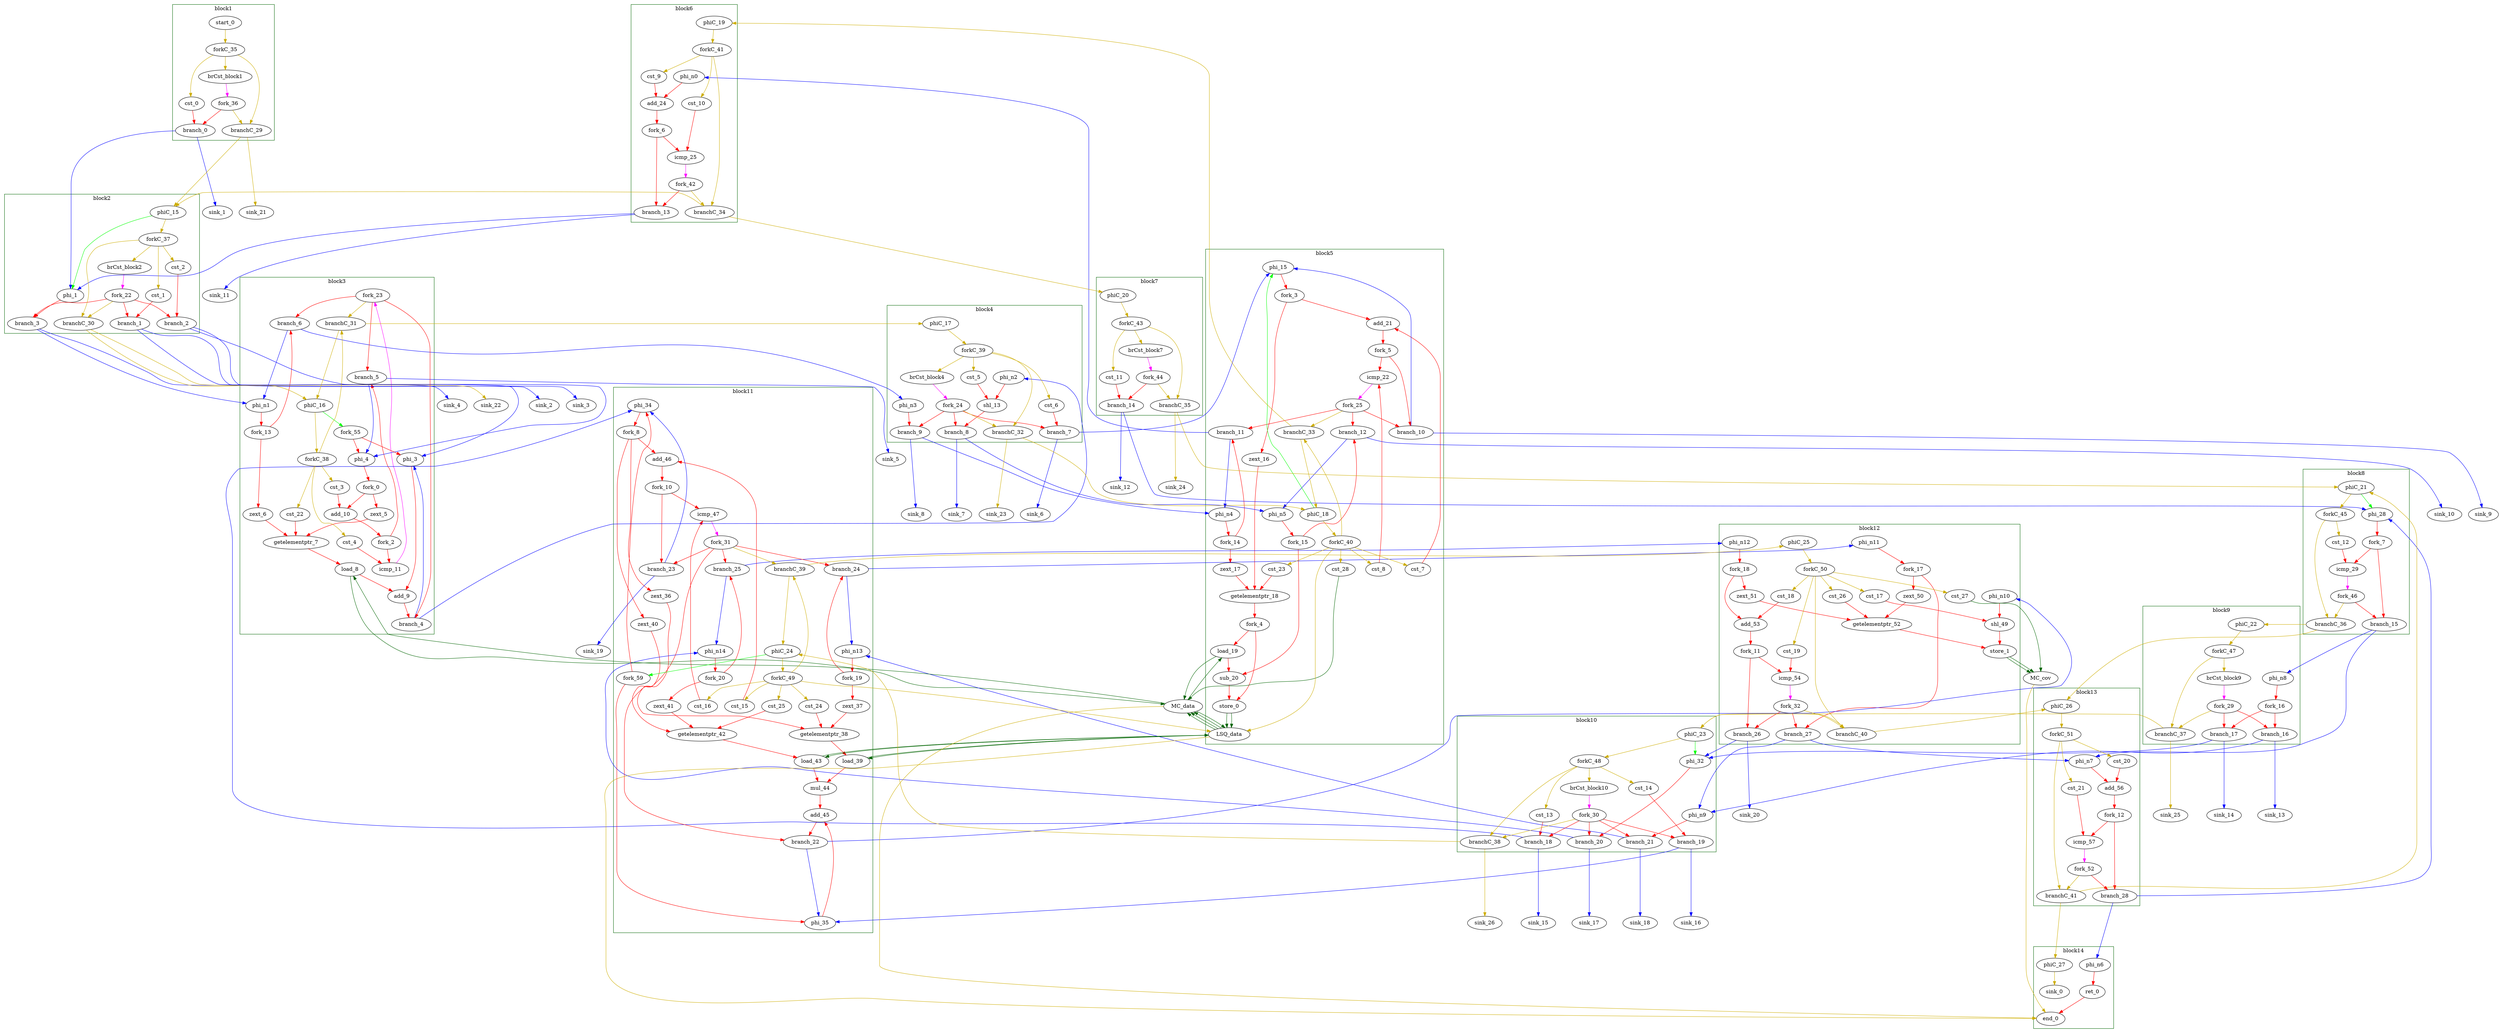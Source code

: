 Digraph G {
	splines=spline;
//DHLS version: 0.1.1" [shape = "none" pos = "20,20!"]
		"brCst_block1" [type = "Constant", bbID= 1, in = "in1:1", out = "out1:1", value = "0x1"];
		"cst_0" [type = "Constant", bbID= 1, in = "in1:32", out = "out1:32", value = "0x00000000"];
		"phi_1" [type = "Mux", bbID= 2, in = "in1?:1 in2:32 in3:32 ", out = "out1:32", delay=0.366];
		"brCst_block2" [type = "Constant", bbID= 2, in = "in1:1", out = "out1:1", value = "0x1"];
		"cst_1" [type = "Constant", bbID= 2, in = "in1:32", out = "out1:32", value = "0x00000000"];
		"phi_3" [type = "Mux", bbID= 3, in = "in1?:1 in2:32 in3:32 ", out = "out1:32", delay=0.366];
		"cst_2" [type = "Constant", bbID= 2, in = "in1:32", out = "out1:32", value = "0x00000000"];
		"phi_4" [type = "Mux", bbID= 3, in = "in1?:1 in2:32 in3:32 ", out = "out1:32", delay=0.366];
		"zext_5" [type = "Operator", bbID= 3, op = "zext_op", in = "in1:32 ", out = "out1:32 ", delay=0.000, latency=0, II=1];
		"zext_6" [type = "Operator", bbID= 3, op = "zext_op", in = "in1:32 ", out = "out1:32 ", delay=0.000, latency=0, II=1];
		"getelementptr_7" [type = "Operator", bbID= 3, op = "getelementptr_op", in = "in1:32 in2:32 in3:32 ", out = "out1:32 ", constants=1, delay=2.966, latency=0, II=1];
		"load_8" [type = "Operator", bbID= 3, op = "mc_load_op", bbID= 3, portId= 0, in = "in1:32 in2:32", out = "out1:32 out2:32 ", delay=0.000, latency=2, II=1];
		"add_9" [type = "Operator", bbID= 3, op = "add_op", in = "in1:32 in2:32 ", out = "out1:32 ", delay=1.693, latency=0, II=1];
		"cst_3" [type = "Constant", bbID= 3, in = "in1:32", out = "out1:32", value = "0x00000001"];
		"add_10" [type = "Operator", bbID= 3, op = "add_op", in = "in1:32 in2:32 ", out = "out1:32 ", delay=1.693, latency=0, II=1];
		"cst_4" [type = "Constant", bbID= 3, in = "in1:32", out = "out1:32", value = "0x00000020"];
		"icmp_11" [type = "Operator", bbID= 3, op = "icmp_ult_op", in = "in1:32 in2:32 ", out = "out1:1 ", delay=1.530, latency=0, II=1];
		"cst_5" [type = "Constant", bbID= 4, in = "in1:32", out = "out1:32", value = "0x00000001"];
		"shl_13" [type = "Operator", bbID= 4, op = "shl_op", in = "in1:32 in2:32 ", out = "out1:32 ", delay=0.000, latency=0, II=1];
		"brCst_block4" [type = "Constant", bbID= 4, in = "in1:1", out = "out1:1", value = "0x1"];
		"cst_6" [type = "Constant", bbID= 4, in = "in1:32", out = "out1:32", value = "0x00000000"];
		"phi_15" [type = "Mux", bbID= 5, in = "in1?:1 in2:32 in3:32 ", out = "out1:32", delay=0.366];
		"zext_16" [type = "Operator", bbID= 5, op = "zext_op", in = "in1:32 ", out = "out1:32 ", delay=0.000, latency=0, II=1];
		"zext_17" [type = "Operator", bbID= 5, op = "zext_op", in = "in1:32 ", out = "out1:32 ", delay=0.000, latency=0, II=1];
		"getelementptr_18" [type = "Operator", bbID= 5, op = "getelementptr_op", in = "in1:32 in2:32 in3:32 ", out = "out1:32 ", constants=1, delay=2.966, latency=0, II=1];
		"load_19" [type = "Operator", bbID= 5, op = "mc_load_op", bbID= 5, portId= 1, in = "in1:32 in2:32", out = "out1:32 out2:32 ", delay=0.000, latency=2, II=1];
		"sub_20" [type = "Operator", bbID= 5, op = "sub_op", in = "in1:32 in2:32 ", out = "out1:32 ", delay=1.693, latency=0, II=1];
		"store_0" [type = "Operator", bbID= 5, op = "lsq_store_op", bbID= 5, portId= 0, in = "in1:32 in2:32 ", out = "out1:32 out2:32", delay=0.000, latency=0, II=1];
		"cst_7" [type = "Constant", bbID= 5, in = "in1:32", out = "out1:32", value = "0x00000001"];
		"add_21" [type = "Operator", bbID= 5, op = "add_op", in = "in1:32 in2:32 ", out = "out1:32 ", delay=1.693, latency=0, II=1];
		"cst_8" [type = "Constant", bbID= 5, in = "in1:32", out = "out1:32", value = "0x00000020"];
		"icmp_22" [type = "Operator", bbID= 5, op = "icmp_ult_op", in = "in1:32 in2:32 ", out = "out1:1 ", delay=1.530, latency=0, II=1];
		"cst_9" [type = "Constant", bbID= 6, in = "in1:32", out = "out1:32", value = "0x00000001"];
		"add_24" [type = "Operator", bbID= 6, op = "add_op", in = "in1:32 in2:32 ", out = "out1:32 ", delay=1.693, latency=0, II=1];
		"cst_10" [type = "Constant", bbID= 6, in = "in1:32", out = "out1:32", value = "0x00000020"];
		"icmp_25" [type = "Operator", bbID= 6, op = "icmp_ult_op", in = "in1:32 in2:32 ", out = "out1:1 ", delay=1.530, latency=0, II=1];
		"brCst_block7" [type = "Constant", bbID= 7, in = "in1:1", out = "out1:1", value = "0x1"];
		"cst_11" [type = "Constant", bbID= 7, in = "in1:32", out = "out1:32", value = "0x00000000"];
		"phi_28" [type = "Mux", bbID= 8, in = "in1?:1 in2:32 in3:32 ", out = "out1:32", delay=0.366];
		"cst_12" [type = "Constant", bbID= 8, in = "in1:32", out = "out1:32", value = "0x00000020"];
		"icmp_29" [type = "Operator", bbID= 8, op = "icmp_ult_op", in = "in1:32 in2:32 ", out = "out1:1 ", delay=1.530, latency=0, II=1];
		"brCst_block9" [type = "Constant", bbID= 9, in = "in1:1", out = "out1:1", value = "0x1"];
		"phi_32" [type = "Mux", bbID= 10, in = "in1?:1 in2:32 in3:32 ", out = "out1:32", delay=0.366];
		"brCst_block10" [type = "Constant", bbID= 10, in = "in1:1", out = "out1:1", value = "0x1"];
		"cst_13" [type = "Constant", bbID= 10, in = "in1:32", out = "out1:32", value = "0x00000000"];
		"phi_34" [type = "Mux", bbID= 11, in = "in1?:1 in2:32 in3:32 ", out = "out1:32", delay=0.366];
		"cst_14" [type = "Constant", bbID= 10, in = "in1:32", out = "out1:32", value = "0x00000000"];
		"phi_35" [type = "Mux", bbID= 11, in = "in1?:1 in2:32 in3:32 ", out = "out1:32", delay=0.366];
		"zext_36" [type = "Operator", bbID= 11, op = "zext_op", in = "in1:32 ", out = "out1:32 ", delay=0.000, latency=0, II=1];
		"zext_37" [type = "Operator", bbID= 11, op = "zext_op", in = "in1:32 ", out = "out1:32 ", delay=0.000, latency=0, II=1];
		"getelementptr_38" [type = "Operator", bbID= 11, op = "getelementptr_op", in = "in1:32 in2:32 in3:32 ", out = "out1:32 ", constants=1, delay=2.966, latency=0, II=1];
		"load_39" [type = "Operator", bbID= 11, op = "lsq_load_op", bbID= 11, portId= 0, in = "in1:32 in2:32", out = "out1:32 out2:32 ", delay=0.000, latency=5, II=1];
		"zext_40" [type = "Operator", bbID= 11, op = "zext_op", in = "in1:32 ", out = "out1:32 ", delay=0.000, latency=0, II=1];
		"zext_41" [type = "Operator", bbID= 11, op = "zext_op", in = "in1:32 ", out = "out1:32 ", delay=0.000, latency=0, II=1];
		"getelementptr_42" [type = "Operator", bbID= 11, op = "getelementptr_op", in = "in1:32 in2:32 in3:32 ", out = "out1:32 ", constants=1, delay=2.966, latency=0, II=1];
		"load_43" [type = "Operator", bbID= 11, op = "lsq_load_op", bbID= 11, portId= 1, in = "in1:32 in2:32", out = "out1:32 out2:32 ", delay=0.000, latency=5, II=1];
		"mul_44" [type = "Operator", bbID= 11, op = "mul_op", in = "in1:32 in2:32 ", out = "out1:32 ", delay=0.000, latency=4, II=1];
		"add_45" [type = "Operator", bbID= 11, op = "add_op", in = "in1:32 in2:32 ", out = "out1:32 ", delay=1.693, latency=0, II=1];
		"cst_15" [type = "Constant", bbID= 11, in = "in1:32", out = "out1:32", value = "0x00000001"];
		"add_46" [type = "Operator", bbID= 11, op = "add_op", in = "in1:32 in2:32 ", out = "out1:32 ", delay=1.693, latency=0, II=1];
		"cst_16" [type = "Constant", bbID= 11, in = "in1:32", out = "out1:32", value = "0x00000020"];
		"icmp_47" [type = "Operator", bbID= 11, op = "icmp_ult_op", in = "in1:32 in2:32 ", out = "out1:1 ", delay=1.530, latency=0, II=1];
		"cst_17" [type = "Constant", bbID= 12, in = "in1:32", out = "out1:32", value = "0x00000001"];
		"shl_49" [type = "Operator", bbID= 12, op = "shl_op", in = "in1:32 in2:32 ", out = "out1:32 ", delay=0.000, latency=0, II=1];
		"zext_50" [type = "Operator", bbID= 12, op = "zext_op", in = "in1:32 ", out = "out1:32 ", delay=0.000, latency=0, II=1];
		"zext_51" [type = "Operator", bbID= 12, op = "zext_op", in = "in1:32 ", out = "out1:32 ", delay=0.000, latency=0, II=1];
		"getelementptr_52" [type = "Operator", bbID= 12, op = "getelementptr_op", in = "in1:32 in2:32 in3:32 ", out = "out1:32 ", constants=1, delay=2.966, latency=0, II=1];
		"store_1" [type = "Operator", bbID= 12, op = "mc_store_op", bbID= 12, portId= 0, in = "in1:32 in2:32 ", out = "out1:32 out2:32", delay=0.000, latency=0, II=1];
		"cst_18" [type = "Constant", bbID= 12, in = "in1:32", out = "out1:32", value = "0x00000001"];
		"add_53" [type = "Operator", bbID= 12, op = "add_op", in = "in1:32 in2:32 ", out = "out1:32 ", delay=1.693, latency=0, II=1];
		"cst_19" [type = "Constant", bbID= 12, in = "in1:32", out = "out1:32", value = "0x00000020"];
		"icmp_54" [type = "Operator", bbID= 12, op = "icmp_ult_op", in = "in1:32 in2:32 ", out = "out1:1 ", delay=1.530, latency=0, II=1];
		"cst_20" [type = "Constant", bbID= 13, in = "in1:32", out = "out1:32", value = "0x00000001"];
		"add_56" [type = "Operator", bbID= 13, op = "add_op", in = "in1:32 in2:32 ", out = "out1:32 ", delay=1.693, latency=0, II=1];
		"cst_21" [type = "Constant", bbID= 13, in = "in1:32", out = "out1:32", value = "0x00000020"];
		"icmp_57" [type = "Operator", bbID= 13, op = "icmp_ult_op", in = "in1:32 in2:32 ", out = "out1:1 ", delay=1.530, latency=0, II=1];
		"ret_0" [type = "Operator", bbID= 14, op = "ret_op", in = "in1:32 ", out = "out1:32 ", delay=0.000, latency=0, II=1];
		"cst_22" [type = "Constant", bbID= 3, in = "in1:32", out = "out1:32", value = "0x00000020"];
		"cst_23" [type = "Constant", bbID= 5, in = "in1:32", out = "out1:32", value = "0x00000020"];
		"cst_24" [type = "Constant", bbID= 11, in = "in1:32", out = "out1:32", value = "0x00000020"];
		"cst_25" [type = "Constant", bbID= 11, in = "in1:32", out = "out1:32", value = "0x00000020"];
		"cst_26" [type = "Constant", bbID= 12, in = "in1:32", out = "out1:32", value = "0x00000020"];
		"phi_n0" [type = "Merge", bbID= 6, in = "in1:32 ", out = "out1:32", delay=0.000];
		"phi_n1" [type = "Merge", bbID= 3, in = "in1:32 in2:32 ", out = "out1:32", delay=0.366];
		"phi_n2" [type = "Merge", bbID= 4, in = "in1:32 ", out = "out1:32", delay=0.000];
		"phi_n3" [type = "Merge", bbID= 4, in = "in1:32 ", out = "out1:32", delay=0.000];
		"phi_n4" [type = "Merge", bbID= 5, in = "in1:32 in2:32 ", out = "out1:32", delay=0.366];
		"phi_n5" [type = "Merge", bbID= 5, in = "in1:32 in2:32 ", out = "out1:32", delay=0.366];
		"phi_n6" [type = "Merge", bbID= 14, in = "in1:32 ", out = "out1:32", delay=0.000];
		"phi_n7" [type = "Merge", bbID= 13, in = "in1:32 in2:32 ", out = "out1:32", delay=0.366];
		"phi_n8" [type = "Merge", bbID= 9, in = "in1:32 ", out = "out1:32", delay=0.000];
		"phi_n9" [type = "Merge", bbID= 10, in = "in1:32 in2:32 ", out = "out1:32", delay=0.366];
		"phi_n10" [type = "Merge", bbID= 12, in = "in1:32 ", out = "out1:32", delay=0.000];
		"phi_n11" [type = "Merge", bbID= 12, in = "in1:32 ", out = "out1:32", delay=0.000];
		"phi_n12" [type = "Merge", bbID= 12, in = "in1:32 ", out = "out1:32", delay=0.000];
		"phi_n13" [type = "Merge", bbID= 11, in = "in1:32 in2:32 ", out = "out1:32", delay=0.366];
		"phi_n14" [type = "Merge", bbID= 11, in = "in1:32 in2:32 ", out = "out1:32", delay=0.366];
		"fork_0" [type = "Fork", bbID= 3, in = "in1:32", out = "out1:32 out2:32 "];
		"fork_2" [type = "Fork", bbID= 3, in = "in1:32", out = "out1:32 out2:32 "];
		"fork_3" [type = "Fork", bbID= 5, in = "in1:32", out = "out1:32 out2:32 "];
		"fork_4" [type = "Fork", bbID= 5, in = "in1:32", out = "out1:32 out2:32 "];
		"fork_5" [type = "Fork", bbID= 5, in = "in1:32", out = "out1:32 out2:32 "];
		"fork_6" [type = "Fork", bbID= 6, in = "in1:32", out = "out1:32 out2:32 "];
		"fork_7" [type = "Fork", bbID= 8, in = "in1:32", out = "out1:32 out2:32 "];
		"fork_8" [type = "Fork", bbID= 11, in = "in1:32", out = "out1:32 out2:32 out3:32 "];
		"fork_10" [type = "Fork", bbID= 11, in = "in1:32", out = "out1:32 out2:32 "];
		"fork_11" [type = "Fork", bbID= 12, in = "in1:32", out = "out1:32 out2:32 "];
		"fork_12" [type = "Fork", bbID= 13, in = "in1:32", out = "out1:32 out2:32 "];
		"fork_13" [type = "Fork", bbID= 3, in = "in1:32", out = "out1:32 out2:32 "];
		"fork_14" [type = "Fork", bbID= 5, in = "in1:32", out = "out1:32 out2:32 "];
		"fork_15" [type = "Fork", bbID= 5, in = "in1:32", out = "out1:32 out2:32 "];
		"fork_16" [type = "Fork", bbID= 9, in = "in1:32", out = "out1:32 out2:32 "];
		"fork_17" [type = "Fork", bbID= 12, in = "in1:32", out = "out1:32 out2:32 "];
		"fork_18" [type = "Fork", bbID= 12, in = "in1:32", out = "out1:32 out2:32 "];
		"fork_19" [type = "Fork", bbID= 11, in = "in1:32", out = "out1:32 out2:32 "];
		"fork_20" [type = "Fork", bbID= 11, in = "in1:32", out = "out1:32 out2:32 "];
		"branch_0" [type = "Branch", bbID= 1,  in = "in1:32 in2?:1", out = "out1+:32 out2-:32"];
		"branch_1" [type = "Branch", bbID= 2,  in = "in1:32 in2?:1", out = "out1+:32 out2-:32"];
		"branch_2" [type = "Branch", bbID= 2,  in = "in1:32 in2?:1", out = "out1+:32 out2-:32"];
		"branch_3" [type = "Branch", bbID= 2,  in = "in1:32 in2?:1", out = "out1+:32 out2-:32"];
		"fork_22" [type = "Fork", bbID= 2, in = "in1:1", out = "out1:1 out2:1 out3:1 out4:1 "];
		"branch_4" [type = "Branch", bbID= 3,  in = "in1:32 in2?:1", out = "out1+:32 out2-:32"];
		"branch_5" [type = "Branch", bbID= 3,  in = "in1:32 in2?:1", out = "out1+:32 out2-:32"];
		"branch_6" [type = "Branch", bbID= 3,  in = "in1:32 in2?:1", out = "out1+:32 out2-:32"];
		"fork_23" [type = "Fork", bbID= 3, in = "in1:1", out = "out1:1 out2:1 out3:1 out4:1 "];
		"branch_7" [type = "Branch", bbID= 4,  in = "in1:32 in2?:1", out = "out1+:32 out2-:32"];
		"branch_8" [type = "Branch", bbID= 4,  in = "in1:32 in2?:1", out = "out1+:32 out2-:32"];
		"branch_9" [type = "Branch", bbID= 4,  in = "in1:32 in2?:1", out = "out1+:32 out2-:32"];
		"fork_24" [type = "Fork", bbID= 4, in = "in1:1", out = "out1:1 out2:1 out3:1 out4:1 "];
		"branch_10" [type = "Branch", bbID= 5,  in = "in1:32 in2?:1", out = "out1+:32 out2-:32"];
		"branch_11" [type = "Branch", bbID= 5,  in = "in1:32 in2?:1", out = "out1+:32 out2-:32"];
		"branch_12" [type = "Branch", bbID= 5,  in = "in1:32 in2?:1", out = "out1+:32 out2-:32"];
		"fork_25" [type = "Fork", bbID= 5, in = "in1:1", out = "out1:1 out2:1 out3:1 out4:1 "];
		"branch_13" [type = "Branch", bbID= 6,  in = "in1:32 in2?:1", out = "out1+:32 out2-:32"];
		"branch_14" [type = "Branch", bbID= 7,  in = "in1:32 in2?:1", out = "out1+:32 out2-:32"];
		"branch_15" [type = "Branch", bbID= 8,  in = "in1:32 in2?:1", out = "out1+:32 out2-:32"];
		"branch_16" [type = "Branch", bbID= 9,  in = "in1:32 in2?:1", out = "out1+:32 out2-:32"];
		"branch_17" [type = "Branch", bbID= 9,  in = "in1:32 in2?:1", out = "out1+:32 out2-:32"];
		"fork_29" [type = "Fork", bbID= 9, in = "in1:1", out = "out1:1 out2:1 out3:1 "];
		"branch_18" [type = "Branch", bbID= 10,  in = "in1:32 in2?:1", out = "out1+:32 out2-:32"];
		"branch_19" [type = "Branch", bbID= 10,  in = "in1:32 in2?:1", out = "out1+:32 out2-:32"];
		"branch_20" [type = "Branch", bbID= 10,  in = "in1:32 in2?:1", out = "out1+:32 out2-:32"];
		"branch_21" [type = "Branch", bbID= 10,  in = "in1:32 in2?:1", out = "out1+:32 out2-:32"];
		"fork_30" [type = "Fork", bbID= 10, in = "in1:1", out = "out1:1 out2:1 out3:1 out4:1 out5:1 "];
		"branch_22" [type = "Branch", bbID= 11,  in = "in1:32 in2?:1", out = "out1+:32 out2-:32"];
		"branch_23" [type = "Branch", bbID= 11,  in = "in1:32 in2?:1", out = "out1+:32 out2-:32"];
		"branch_24" [type = "Branch", bbID= 11,  in = "in1:32 in2?:1", out = "out1+:32 out2-:32"];
		"branch_25" [type = "Branch", bbID= 11,  in = "in1:32 in2?:1", out = "out1+:32 out2-:32"];
		"fork_31" [type = "Fork", bbID= 11, in = "in1:1", out = "out1:1 out2:1 out3:1 out4:1 out5:1 "];
		"branch_26" [type = "Branch", bbID= 12,  in = "in1:32 in2?:1", out = "out1+:32 out2-:32"];
		"branch_27" [type = "Branch", bbID= 12,  in = "in1:32 in2?:1", out = "out1+:32 out2-:32"];
		"fork_32" [type = "Fork", bbID= 12, in = "in1:1", out = "out1:1 out2:1 out3:1 "];
		"branch_28" [type = "Branch", bbID= 13,  in = "in1:32 in2?:1", out = "out1+:32 out2-:32"];
		"LSQ_data" [type = "LSQ", bbID= 0, in = "in1:0*c0 in2:0*c1 in3:32*s0a in4:32*s0d in5:32*l0a in6:32*l1a in7:32*x0d ", out = "out1:32*l0d out2:32*l1d out3:0*e out4:32*x0a out5:32*y0a out6:32*y0d ", memory = "data", bbcount = 2, ldcount = 2, stcount = 1, fifoDepth = 16, numLoads = "{0; 2}", numStores = "{1; 0}", loadOffsets = "{{0;0;0;0;0;0;0;0;0;0;0;0;0;0;0;0};{0;0;0;0;0;0;0;0;0;0;0;0;0;0;0;0}}", storeOffsets = "{{0;0;0;0;0;0;0;0;0;0;0;0;0;0;0;0};{0;0;0;0;0;0;0;0;0;0;0;0;0;0;0;0}}", loadPorts = "{{0;0;0;0;0;0;0;0;0;0;0;0;0;0;0;0};{0;1;0;0;0;0;0;0;0;0;0;0;0;0;0;0}}", storePorts = "{{0;0;0;0;0;0;0;0;0;0;0;0;0;0;0;0};{0;0;0;0;0;0;0;0;0;0;0;0;0;0;0;0}}"];
		"MC_data" [type = "MC", bbID= 0, in = "in1:32*c0 in2:32*l0a in3:32*l1a in4:32*l2a in5:32*s0a in6:32*s0d ", out = "out1:32*l0d out2:32*l1d out3:32*l2d out4:0*e ", memory = "data", bbcount = 1, ldcount = 3, stcount = 1];
		"MC_cov" [type = "MC", bbID= 0, in = "in1:32*c0 in2:32*s0a in3:32*s0d ", out = "out1:0*e ", memory = "cov", bbcount = 1, ldcount = 0, stcount = 1];
		"cst_27" [type = "Constant", bbID= 12, in = "in1:32", out = "out1:32", value = "0x00000001"];
		"cst_28" [type = "Constant", bbID= 5, in = "in1:32", out = "out1:32", value = "0x00000001"];
		"end_0" [type = "Exit", bbID= 0, in = "in1:0*e in2:0*e in3:0*e in4:32 ", out = "out1:32"];
		"start_0" [type = "Entry", control= "true", bbID= 1, in = "in1:0", out = "out1:0"];
		"forkC_35" [type = "Fork", bbID= 1, in = "in1:0", out = "out1:0 out2:0 out3:0 "];
		"branchC_29" [type = "Branch", bbID= 1,  in = "in1:0 in2?:1", out = "out1+:0 out2-:0"];
		"fork_36" [type = "Fork", bbID= 1, in = "in1:1", out = "out1:1 out2:1 "];
		"phiC_15" [type = "CntrlMerge", bbID= 2, in = "in1:0 in2:0 ", out = "out1:0 out2?:1", delay=0.166];
		"forkC_37" [type = "Fork", bbID= 2, in = "in1:0", out = "out1:0 out2:0 out3:0 out4:0 "];
		"branchC_30" [type = "Branch", bbID= 2,  in = "in1:0 in2?:1", out = "out1+:0 out2-:0"];
		"phiC_16" [type = "CntrlMerge", bbID= 3, in = "in1:0 in2:0 ", out = "out1:0 out2?:1", delay=0.166];
		"forkC_38" [type = "Fork", bbID= 3, in = "in1:0", out = "out1:0 out2:0 out3:0 out4:0 "];
		"branchC_31" [type = "Branch", bbID= 3,  in = "in1:0 in2?:1", out = "out1+:0 out2-:0"];
		"phiC_17" [type = "Merge", bbID= 4, in = "in1:0 ", out = "out1:0", delay=0.166];
		"forkC_39" [type = "Fork", bbID= 4, in = "in1:0", out = "out1:0 out2:0 out3:0 out4:0 "];
		"branchC_32" [type = "Branch", bbID= 4,  in = "in1:0 in2?:1", out = "out1+:0 out2-:0"];
		"phiC_18" [type = "CntrlMerge", bbID= 5, in = "in1:0 in2:0 ", out = "out1:0 out2?:1", delay=0.166];
		"forkC_40" [type = "Fork", bbID= 5, in = "in1:0", out = "out1:0 out2:0 out3:0 out4:0 out5:0 out6:0 "];
		"branchC_33" [type = "Branch", bbID= 5,  in = "in1:0 in2?:1", out = "out1+:0 out2-:0"];
		"phiC_19" [type = "Merge", bbID= 6, in = "in1:0 ", out = "out1:0", delay=0.166];
		"forkC_41" [type = "Fork", bbID= 6, in = "in1:0", out = "out1:0 out2:0 out3:0 "];
		"branchC_34" [type = "Branch", bbID= 6,  in = "in1:0 in2?:1", out = "out1+:0 out2-:0"];
		"fork_42" [type = "Fork", bbID= 6, in = "in1:1", out = "out1:1 out2:1 "];
		"phiC_20" [type = "Merge", bbID= 7, in = "in1:0 ", out = "out1:0", delay=0.166];
		"forkC_43" [type = "Fork", bbID= 7, in = "in1:0", out = "out1:0 out2:0 out3:0 "];
		"branchC_35" [type = "Branch", bbID= 7,  in = "in1:0 in2?:1", out = "out1+:0 out2-:0"];
		"fork_44" [type = "Fork", bbID= 7, in = "in1:1", out = "out1:1 out2:1 "];
		"phiC_21" [type = "CntrlMerge", bbID= 8, in = "in1:0 in2:0 ", out = "out1:0 out2?:1", delay=0.166];
		"forkC_45" [type = "Fork", bbID= 8, in = "in1:0", out = "out1:0 out2:0 "];
		"branchC_36" [type = "Branch", bbID= 8,  in = "in1:0 in2?:1", out = "out1+:0 out2-:0"];
		"fork_46" [type = "Fork", bbID= 8, in = "in1:1", out = "out1:1 out2:1 "];
		"phiC_22" [type = "Merge", bbID= 9, in = "in1:0 ", out = "out1:0", delay=0.166];
		"forkC_47" [type = "Fork", bbID= 9, in = "in1:0", out = "out1:0 out2:0 "];
		"branchC_37" [type = "Branch", bbID= 9,  in = "in1:0 in2?:1", out = "out1+:0 out2-:0"];
		"phiC_23" [type = "CntrlMerge", bbID= 10, in = "in1:0 in2:0 ", out = "out1:0 out2?:1", delay=0.166];
		"forkC_48" [type = "Fork", bbID= 10, in = "in1:0", out = "out1:0 out2:0 out3:0 out4:0 "];
		"branchC_38" [type = "Branch", bbID= 10,  in = "in1:0 in2?:1", out = "out1+:0 out2-:0"];
		"phiC_24" [type = "CntrlMerge", bbID= 11, in = "in1:0 in2:0 ", out = "out1:0 out2?:1", delay=0.166];
		"forkC_49" [type = "Fork", bbID= 11, in = "in1:0", out = "out1:0 out2:0 out3:0 out4:0 out5:0 out6:0 "];
		"branchC_39" [type = "Branch", bbID= 11,  in = "in1:0 in2?:1", out = "out1+:0 out2-:0"];
		"phiC_25" [type = "Merge", bbID= 12, in = "in1:0 ", out = "out1:0", delay=0.166];
		"forkC_50" [type = "Fork", bbID= 12, in = "in1:0", out = "out1:0 out2:0 out3:0 out4:0 out5:0 out6:0 "];
		"branchC_40" [type = "Branch", bbID= 12,  in = "in1:0 in2?:1", out = "out1+:0 out2-:0"];
		"phiC_26" [type = "Merge", bbID= 13, in = "in1:0 in2:0 ", out = "out1:0", delay=0.166];
		"forkC_51" [type = "Fork", bbID= 13, in = "in1:0", out = "out1:0 out2:0 out3:0 "];
		"branchC_41" [type = "Branch", bbID= 13,  in = "in1:0 in2?:1", out = "out1+:0 out2-:0"];
		"fork_52" [type = "Fork", bbID= 13, in = "in1:1", out = "out1:1 out2:1 "];
		"phiC_27" [type = "Merge", bbID= 14, in = "in1:0 ", out = "out1:0", delay=0.166];
		"sink_0" [type = "Sink", bbID= 0, in = "in1:0"];
		"sink_1" [type = "Sink", bbID= 0, in = "in1:32"];
		"sink_2" [type = "Sink", bbID= 0, in = "in1:32"];
		"sink_3" [type = "Sink", bbID= 0, in = "in1:32"];
		"sink_4" [type = "Sink", bbID= 0, in = "in1:32"];
		"sink_5" [type = "Sink", bbID= 0, in = "in1:32"];
		"sink_6" [type = "Sink", bbID= 0, in = "in1:32"];
		"sink_7" [type = "Sink", bbID= 0, in = "in1:32"];
		"sink_8" [type = "Sink", bbID= 0, in = "in1:32"];
		"sink_9" [type = "Sink", bbID= 0, in = "in1:32"];
		"sink_10" [type = "Sink", bbID= 0, in = "in1:32"];
		"sink_11" [type = "Sink", bbID= 0, in = "in1:32"];
		"sink_12" [type = "Sink", bbID= 0, in = "in1:32"];
		"sink_13" [type = "Sink", bbID= 0, in = "in1:32"];
		"sink_14" [type = "Sink", bbID= 0, in = "in1:32"];
		"sink_15" [type = "Sink", bbID= 0, in = "in1:32"];
		"sink_16" [type = "Sink", bbID= 0, in = "in1:32"];
		"sink_17" [type = "Sink", bbID= 0, in = "in1:32"];
		"sink_18" [type = "Sink", bbID= 0, in = "in1:32"];
		"sink_19" [type = "Sink", bbID= 0, in = "in1:32"];
		"sink_20" [type = "Sink", bbID= 0, in = "in1:32"];
		"sink_21" [type = "Sink", bbID= 0, in = "in1:0"];
		"sink_22" [type = "Sink", bbID= 0, in = "in1:0"];
		"sink_23" [type = "Sink", bbID= 0, in = "in1:0"];
		"sink_24" [type = "Sink", bbID= 0, in = "in1:0"];
		"sink_25" [type = "Sink", bbID= 0, in = "in1:0"];
		"sink_26" [type = "Sink", bbID= 0, in = "in1:0"];
		"fork_55" [type = "Fork", bbID= 3, in = "in1:1", out = "out1:1 out2:1 "];
		"fork_59" [type = "Fork", bbID= 11, in = "in1:1", out = "out1:1 out2:1 "];
		"load_8" -> "MC_data" [color = "darkgreen", mem_address = "true", from = "out2", to = "in2"];
		"MC_data" -> "load_8" [color = "darkgreen", mem_address = "false", from = "out1", to = "in1"];
		"load_19" -> "MC_data" [color = "darkgreen", mem_address = "true", from = "out2", to = "in3"];
		"MC_data" -> "load_19" [color = "darkgreen", mem_address = "false", from = "out2", to = "in1"];
		"store_0" -> "LSQ_data" [color = "darkgreen", mem_address = "true", from = "out2", to = "in3"];
		"store_0" -> "LSQ_data" [color = "darkgreen", mem_address = "false", from = "out1", to = "in4"];
		"load_39" -> "LSQ_data" [color = "darkgreen", mem_address = "true", from = "out2", to = "in5"];
		"LSQ_data" -> "load_39" [color = "darkgreen", mem_address = "false", from = "out1", to = "in1"];
		"load_43" -> "LSQ_data" [color = "darkgreen", mem_address = "true", from = "out2", to = "in6"];
		"LSQ_data" -> "load_43" [color = "darkgreen", mem_address = "false", from = "out2", to = "in1"];
		"store_1" -> "MC_cov" [color = "darkgreen", mem_address = "true", from = "out2", to = "in2"];
		"store_1" -> "MC_cov" [color = "darkgreen", mem_address = "false", from = "out1", to = "in3"];
		"LSQ_data" -> "end_0" [color = "gold3", from = "out3", to = "in1"];
		"cst_28" -> "MC_data" [color = "darkgreen", from = "out1", to = "in1"];
		"MC_data" -> "end_0" [color = "gold3", from = "out4", to = "in2"];
		"LSQ_data" -> "MC_data" [color = "darkgreen", mem_address = "true", from = "out4", to = "in4"];
		"LSQ_data" -> "MC_data" [color = "darkgreen", mem_address = "true", from = "out5", to = "in5"];
		"LSQ_data" -> "MC_data" [color = "darkgreen", mem_address = "false", from = "out6", to = "in6"];
		"MC_data" -> "LSQ_data" [color = "darkgreen", mem_address = "false", from = "out3", to = "in7"];
		"cst_27" -> "MC_cov" [color = "darkgreen", from = "out1", to = "in1"];
		"MC_cov" -> "end_0" [color = "gold3", from = "out1", to = "in3"];
	subgraph cluster_0 {
	color = "darkgreen";
		label = "block1";
		"brCst_block1" -> "fork_36" [color = "magenta", from = "out1", to = "in1"];
		"cst_0" -> "branch_0" [color = "red", from = "out1", to = "in1"];
		"start_0" -> "forkC_35" [color = "gold3", from = "out1", to = "in1"];
		"forkC_35" -> "cst_0" [color = "gold3", from = "out1", to = "in1"];
		"forkC_35" -> "branchC_29" [color = "gold3", from = "out2", to = "in1"];
		"forkC_35" -> "brCst_block1" [color = "gold3", from = "out3", to = "in1"];
		"fork_36" -> "branch_0" [color = "red", from = "out1", to = "in2"];
		"fork_36" -> "branchC_29" [color = "gold3", from = "out2", to = "in2"];
	}
		"branch_0" -> "phi_1" [color = "blue", minlen = 3, from = "out1", to = "in2"];
		"branch_0" -> "sink_1" [color = "blue", minlen = 3, from = "out2", to = "in1"];
		"branchC_29" -> "phiC_15" [color = "gold3", minlen = 3, from = "out1", to = "in1"];
		"branchC_29" -> "sink_21" [color = "gold3", minlen = 3, from = "out2", to = "in1"];
	subgraph cluster_1 {
	color = "darkgreen";
		label = "block2";
		"phi_1" -> "branch_3" [color = "red", from = "out1", to = "in1"];
		"brCst_block2" -> "fork_22" [color = "magenta", from = "out1", to = "in1"];
		"cst_1" -> "branch_1" [color = "red", from = "out1", to = "in1"];
		"cst_2" -> "branch_2" [color = "red", from = "out1", to = "in1"];
		"fork_22" -> "branch_3" [color = "red", from = "out1", to = "in2"];
		"fork_22" -> "branch_2" [color = "red", from = "out2", to = "in2"];
		"fork_22" -> "branch_1" [color = "red", from = "out3", to = "in2"];
		"fork_22" -> "branchC_30" [color = "gold3", from = "out4", to = "in2"];
		"phiC_15" -> "phi_1" [color = "green", from = "out2", to = "in1"];
		"phiC_15" -> "forkC_37" [color = "gold3", from = "out1", to = "in1"];
		"forkC_37" -> "cst_1" [color = "gold3", from = "out1", to = "in1"];
		"forkC_37" -> "cst_2" [color = "gold3", from = "out2", to = "in1"];
		"forkC_37" -> "branchC_30" [color = "gold3", from = "out3", to = "in1"];
		"forkC_37" -> "brCst_block2" [color = "gold3", from = "out4", to = "in1"];
	}
		"branch_1" -> "phi_3" [color = "blue", minlen = 3, from = "out1", to = "in2"];
		"branch_1" -> "sink_2" [color = "blue", minlen = 3, from = "out2", to = "in1"];
		"branch_2" -> "phi_4" [color = "blue", minlen = 3, from = "out1", to = "in2"];
		"branch_2" -> "sink_3" [color = "blue", minlen = 3, from = "out2", to = "in1"];
		"branch_3" -> "phi_n1" [color = "blue", minlen = 3, from = "out1", to = "in1"];
		"branch_3" -> "sink_4" [color = "blue", minlen = 3, from = "out2", to = "in1"];
		"branchC_30" -> "phiC_16" [color = "gold3", minlen = 3, from = "out1", to = "in1"];
		"branchC_30" -> "sink_22" [color = "gold3", minlen = 3, from = "out2", to = "in1"];
	subgraph cluster_2 {
	color = "darkgreen";
		label = "block3";
		"phi_3" -> "add_9" [color = "red", from = "out1", to = "in1"];
		"phi_4" -> "fork_0" [color = "red", from = "out1", to = "in1"];
		"zext_5" -> "getelementptr_7" [color = "red", from = "out1", to = "in1"];
		"zext_6" -> "getelementptr_7" [color = "red", from = "out1", to = "in2"];
		"getelementptr_7" -> "load_8" [color = "red", from = "out1", to = "in2"];
		"load_8" -> "add_9" [color = "red", from = "out1", to = "in2"];
		"add_9" -> "branch_4" [color = "red", from = "out1", to = "in1"];
		"cst_3" -> "add_10" [color = "red", from = "out1", to = "in2"];
		"add_10" -> "fork_2" [color = "red", from = "out1", to = "in1"];
		"cst_4" -> "icmp_11" [color = "red", from = "out1", to = "in2"];
		"icmp_11" -> "fork_23" [color = "magenta", from = "out1", to = "in1"];
		"cst_22" -> "getelementptr_7" [color = "red", from = "out1", to = "in3"];
		"phi_n1" -> "fork_13" [color = "red", from = "out1", to = "in1"];
		"fork_0" -> "zext_5" [color = "red", from = "out1", to = "in1"];
		"fork_0" -> "add_10" [color = "red", from = "out2", to = "in1"];
		"fork_2" -> "icmp_11" [color = "red", from = "out1", to = "in1"];
		"fork_2" -> "branch_5" [color = "red", from = "out2", to = "in1"];
		"fork_13" -> "zext_6" [color = "red", from = "out1", to = "in1"];
		"fork_13" -> "branch_6" [color = "red", from = "out2", to = "in1"];
		"fork_23" -> "branch_6" [color = "red", from = "out1", to = "in2"];
		"fork_23" -> "branch_5" [color = "red", from = "out2", to = "in2"];
		"fork_23" -> "branch_4" [color = "red", from = "out3", to = "in2"];
		"fork_23" -> "branchC_31" [color = "gold3", from = "out4", to = "in2"];
		"phiC_16" -> "fork_55" [color = "green", from = "out2", to = "in1"];
		"phiC_16" -> "forkC_38" [color = "gold3", from = "out1", to = "in1"];
		"forkC_38" -> "cst_3" [color = "gold3", from = "out1", to = "in1"];
		"forkC_38" -> "cst_4" [color = "gold3", from = "out2", to = "in1"];
		"forkC_38" -> "cst_22" [color = "gold3", from = "out3", to = "in1"];
		"forkC_38" -> "branchC_31" [color = "gold3", from = "out4", to = "in1"];
		"fork_55" -> "phi_3" [color = "red", from = "out1", to = "in1"];
		"fork_55" -> "phi_4" [color = "red", from = "out2", to = "in1"];
	}
		"branch_4" -> "phi_3" [color = "blue", minlen = 3, from = "out1", to = "in3"];
		"branch_4" -> "phi_n2" [color = "blue", minlen = 3, from = "out2", to = "in1"];
		"branch_5" -> "phi_4" [color = "blue", minlen = 3, from = "out1", to = "in3"];
		"branch_5" -> "sink_5" [color = "blue", minlen = 3, from = "out2", to = "in1"];
		"branch_6" -> "phi_n1" [color = "blue", minlen = 3, from = "out1", to = "in2"];
		"branch_6" -> "phi_n3" [color = "blue", minlen = 3, from = "out2", to = "in1"];
		"branchC_31" -> "phiC_16" [color = "gold3", minlen = 3, from = "out1", to = "in2"];
		"branchC_31" -> "phiC_17" [color = "gold3", minlen = 3, from = "out2", to = "in1"];
	subgraph cluster_3 {
	color = "darkgreen";
		label = "block4";
		"cst_5" -> "shl_13" [color = "red", from = "out1", to = "in2"];
		"shl_13" -> "branch_8" [color = "red", from = "out1", to = "in1"];
		"brCst_block4" -> "fork_24" [color = "magenta", from = "out1", to = "in1"];
		"cst_6" -> "branch_7" [color = "red", from = "out1", to = "in1"];
		"phi_n2" -> "shl_13" [color = "red", from = "out1", to = "in1"];
		"phi_n3" -> "branch_9" [color = "red", from = "out1", to = "in1"];
		"fork_24" -> "branch_9" [color = "red", from = "out1", to = "in2"];
		"fork_24" -> "branch_8" [color = "red", from = "out2", to = "in2"];
		"fork_24" -> "branch_7" [color = "red", from = "out3", to = "in2"];
		"fork_24" -> "branchC_32" [color = "gold3", from = "out4", to = "in2"];
		"phiC_17" -> "forkC_39" [color = "gold3", from = "out1", to = "in1"];
		"forkC_39" -> "cst_5" [color = "gold3", from = "out1", to = "in1"];
		"forkC_39" -> "cst_6" [color = "gold3", from = "out2", to = "in1"];
		"forkC_39" -> "branchC_32" [color = "gold3", from = "out3", to = "in1"];
		"forkC_39" -> "brCst_block4" [color = "gold3", from = "out4", to = "in1"];
	}
		"branch_7" -> "phi_15" [color = "blue", minlen = 3, from = "out1", to = "in2"];
		"branch_7" -> "sink_6" [color = "blue", minlen = 3, from = "out2", to = "in1"];
		"branch_8" -> "phi_n5" [color = "blue", minlen = 3, from = "out1", to = "in1"];
		"branch_8" -> "sink_7" [color = "blue", minlen = 3, from = "out2", to = "in1"];
		"branch_9" -> "phi_n4" [color = "blue", minlen = 3, from = "out1", to = "in1"];
		"branch_9" -> "sink_8" [color = "blue", minlen = 3, from = "out2", to = "in1"];
		"branchC_32" -> "phiC_18" [color = "gold3", minlen = 3, from = "out1", to = "in1"];
		"branchC_32" -> "sink_23" [color = "gold3", minlen = 3, from = "out2", to = "in1"];
	subgraph cluster_4 {
	color = "darkgreen";
		label = "block5";
		"phi_15" -> "fork_3" [color = "red", from = "out1", to = "in1"];
		"zext_16" -> "getelementptr_18" [color = "red", from = "out1", to = "in1"];
		"zext_17" -> "getelementptr_18" [color = "red", from = "out1", to = "in2"];
		"getelementptr_18" -> "fork_4" [color = "red", from = "out1", to = "in1"];
		"load_19" -> "sub_20" [color = "red", from = "out1", to = "in1"];
		"sub_20" -> "store_0" [color = "red", from = "out1", to = "in1"];
		"cst_7" -> "add_21" [color = "red", from = "out1", to = "in2"];
		"add_21" -> "fork_5" [color = "red", from = "out1", to = "in1"];
		"cst_8" -> "icmp_22" [color = "red", from = "out1", to = "in2"];
		"icmp_22" -> "fork_25" [color = "magenta", from = "out1", to = "in1"];
		"cst_23" -> "getelementptr_18" [color = "red", from = "out1", to = "in3"];
		"phi_n4" -> "fork_14" [color = "red", from = "out1", to = "in1"];
		"phi_n5" -> "fork_15" [color = "red", from = "out1", to = "in1"];
		"fork_3" -> "zext_16" [color = "red", from = "out1", to = "in1"];
		"fork_3" -> "add_21" [color = "red", from = "out2", to = "in1"];
		"fork_4" -> "load_19" [color = "red", from = "out1", to = "in2"];
		"fork_4" -> "store_0" [color = "red", from = "out2", to = "in2"];
		"fork_5" -> "icmp_22" [color = "red", from = "out1", to = "in1"];
		"fork_5" -> "branch_10" [color = "red", from = "out2", to = "in1"];
		"fork_14" -> "zext_17" [color = "red", from = "out1", to = "in1"];
		"fork_14" -> "branch_11" [color = "red", from = "out2", to = "in1"];
		"fork_15" -> "sub_20" [color = "red", from = "out1", to = "in2"];
		"fork_15" -> "branch_12" [color = "red", from = "out2", to = "in1"];
		"fork_25" -> "branch_12" [color = "red", from = "out1", to = "in2"];
		"fork_25" -> "branch_11" [color = "red", from = "out2", to = "in2"];
		"fork_25" -> "branch_10" [color = "red", from = "out3", to = "in2"];
		"fork_25" -> "branchC_33" [color = "gold3", from = "out4", to = "in2"];
		"phiC_18" -> "phi_15" [color = "green", from = "out2", to = "in1"];
		"phiC_18" -> "forkC_40" [color = "gold3", from = "out1", to = "in1"];
		"forkC_40" -> "cst_7" [color = "gold3", from = "out1", to = "in1"];
		"forkC_40" -> "cst_8" [color = "gold3", from = "out2", to = "in1"];
		"forkC_40" -> "cst_23" [color = "gold3", from = "out3", to = "in1"];
		"forkC_40" -> "LSQ_data" [color = "gold3", from = "out4", to = "in1"];
		"forkC_40" -> "cst_28" [color = "gold3", from = "out5", to = "in1"];
		"forkC_40" -> "branchC_33" [color = "gold3", from = "out6", to = "in1"];
	}
		"branch_10" -> "phi_15" [color = "blue", minlen = 3, from = "out1", to = "in3"];
		"branch_10" -> "sink_9" [color = "blue", minlen = 3, from = "out2", to = "in1"];
		"branch_11" -> "phi_n4" [color = "blue", minlen = 3, from = "out1", to = "in2"];
		"branch_11" -> "phi_n0" [color = "blue", minlen = 3, from = "out2", to = "in1"];
		"branch_12" -> "phi_n5" [color = "blue", minlen = 3, from = "out1", to = "in2"];
		"branch_12" -> "sink_10" [color = "blue", minlen = 3, from = "out2", to = "in1"];
		"branchC_33" -> "phiC_18" [color = "gold3", minlen = 3, from = "out1", to = "in2"];
		"branchC_33" -> "phiC_19" [color = "gold3", minlen = 3, from = "out2", to = "in1"];
	subgraph cluster_5 {
	color = "darkgreen";
		label = "block6";
		"cst_9" -> "add_24" [color = "red", from = "out1", to = "in2"];
		"add_24" -> "fork_6" [color = "red", from = "out1", to = "in1"];
		"cst_10" -> "icmp_25" [color = "red", from = "out1", to = "in2"];
		"icmp_25" -> "fork_42" [color = "magenta", from = "out1", to = "in1"];
		"phi_n0" -> "add_24" [color = "red", from = "out1", to = "in1"];
		"fork_6" -> "icmp_25" [color = "red", from = "out1", to = "in1"];
		"fork_6" -> "branch_13" [color = "red", from = "out2", to = "in1"];
		"phiC_19" -> "forkC_41" [color = "gold3", from = "out1", to = "in1"];
		"forkC_41" -> "cst_9" [color = "gold3", from = "out1", to = "in1"];
		"forkC_41" -> "cst_10" [color = "gold3", from = "out2", to = "in1"];
		"forkC_41" -> "branchC_34" [color = "gold3", from = "out3", to = "in1"];
		"fork_42" -> "branch_13" [color = "red", from = "out1", to = "in2"];
		"fork_42" -> "branchC_34" [color = "gold3", from = "out2", to = "in2"];
	}
		"branch_13" -> "phi_1" [color = "blue", minlen = 3, from = "out1", to = "in3"];
		"branch_13" -> "sink_11" [color = "blue", minlen = 3, from = "out2", to = "in1"];
		"branchC_34" -> "phiC_15" [color = "gold3", minlen = 3, from = "out1", to = "in2"];
		"branchC_34" -> "phiC_20" [color = "gold3", minlen = 3, from = "out2", to = "in1"];
	subgraph cluster_6 {
	color = "darkgreen";
		label = "block7";
		"brCst_block7" -> "fork_44" [color = "magenta", from = "out1", to = "in1"];
		"cst_11" -> "branch_14" [color = "red", from = "out1", to = "in1"];
		"phiC_20" -> "forkC_43" [color = "gold3", from = "out1", to = "in1"];
		"forkC_43" -> "cst_11" [color = "gold3", from = "out1", to = "in1"];
		"forkC_43" -> "branchC_35" [color = "gold3", from = "out2", to = "in1"];
		"forkC_43" -> "brCst_block7" [color = "gold3", from = "out3", to = "in1"];
		"fork_44" -> "branch_14" [color = "red", from = "out1", to = "in2"];
		"fork_44" -> "branchC_35" [color = "gold3", from = "out2", to = "in2"];
	}
		"branch_14" -> "phi_28" [color = "blue", minlen = 3, from = "out1", to = "in2"];
		"branch_14" -> "sink_12" [color = "blue", minlen = 3, from = "out2", to = "in1"];
		"branchC_35" -> "phiC_21" [color = "gold3", minlen = 3, from = "out1", to = "in1"];
		"branchC_35" -> "sink_24" [color = "gold3", minlen = 3, from = "out2", to = "in1"];
	subgraph cluster_7 {
	color = "darkgreen";
		label = "block8";
		"phi_28" -> "fork_7" [color = "red", from = "out1", to = "in1"];
		"cst_12" -> "icmp_29" [color = "red", from = "out1", to = "in2"];
		"icmp_29" -> "fork_46" [color = "magenta", from = "out1", to = "in1"];
		"fork_7" -> "icmp_29" [color = "red", from = "out1", to = "in1"];
		"fork_7" -> "branch_15" [color = "red", from = "out2", to = "in1"];
		"phiC_21" -> "phi_28" [color = "green", from = "out2", to = "in1"];
		"phiC_21" -> "forkC_45" [color = "gold3", from = "out1", to = "in1"];
		"forkC_45" -> "cst_12" [color = "gold3", from = "out1", to = "in1"];
		"forkC_45" -> "branchC_36" [color = "gold3", from = "out2", to = "in1"];
		"fork_46" -> "branch_15" [color = "red", from = "out1", to = "in2"];
		"fork_46" -> "branchC_36" [color = "gold3", from = "out2", to = "in2"];
	}
		"branch_15" -> "phi_n8" [color = "blue", minlen = 3, from = "out1", to = "in1"];
		"branch_15" -> "phi_n7" [color = "blue", minlen = 3, from = "out2", to = "in1"];
		"branchC_36" -> "phiC_22" [color = "gold3", minlen = 3, from = "out1", to = "in1"];
		"branchC_36" -> "phiC_26" [color = "gold3", minlen = 3, from = "out2", to = "in1"];
	subgraph cluster_8 {
	color = "darkgreen";
		label = "block9";
		"brCst_block9" -> "fork_29" [color = "magenta", from = "out1", to = "in1"];
		"phi_n8" -> "fork_16" [color = "red", from = "out1", to = "in1"];
		"fork_16" -> "branch_16" [color = "red", from = "out1", to = "in1"];
		"fork_16" -> "branch_17" [color = "red", from = "out2", to = "in1"];
		"fork_29" -> "branch_17" [color = "red", from = "out1", to = "in2"];
		"fork_29" -> "branch_16" [color = "red", from = "out2", to = "in2"];
		"fork_29" -> "branchC_37" [color = "gold3", from = "out3", to = "in2"];
		"phiC_22" -> "forkC_47" [color = "gold3", from = "out1", to = "in1"];
		"forkC_47" -> "branchC_37" [color = "gold3", from = "out1", to = "in1"];
		"forkC_47" -> "brCst_block9" [color = "gold3", from = "out2", to = "in1"];
	}
		"branch_16" -> "phi_n9" [color = "blue", minlen = 3, from = "out1", to = "in1"];
		"branch_16" -> "sink_13" [color = "blue", minlen = 3, from = "out2", to = "in1"];
		"branch_17" -> "phi_32" [color = "blue", minlen = 3, from = "out1", to = "in2"];
		"branch_17" -> "sink_14" [color = "blue", minlen = 3, from = "out2", to = "in1"];
		"branchC_37" -> "phiC_23" [color = "gold3", minlen = 3, from = "out1", to = "in1"];
		"branchC_37" -> "sink_25" [color = "gold3", minlen = 3, from = "out2", to = "in1"];
	subgraph cluster_9 {
	color = "darkgreen";
		label = "block10";
		"phi_32" -> "branch_20" [color = "red", from = "out1", to = "in1"];
		"brCst_block10" -> "fork_30" [color = "magenta", from = "out1", to = "in1"];
		"cst_13" -> "branch_18" [color = "red", from = "out1", to = "in1"];
		"cst_14" -> "branch_19" [color = "red", from = "out1", to = "in1"];
		"phi_n9" -> "branch_21" [color = "red", from = "out1", to = "in1"];
		"fork_30" -> "branch_21" [color = "red", from = "out1", to = "in2"];
		"fork_30" -> "branch_20" [color = "red", from = "out2", to = "in2"];
		"fork_30" -> "branch_19" [color = "red", from = "out3", to = "in2"];
		"fork_30" -> "branch_18" [color = "red", from = "out4", to = "in2"];
		"fork_30" -> "branchC_38" [color = "gold3", from = "out5", to = "in2"];
		"phiC_23" -> "phi_32" [color = "green", from = "out2", to = "in1"];
		"phiC_23" -> "forkC_48" [color = "gold3", from = "out1", to = "in1"];
		"forkC_48" -> "cst_13" [color = "gold3", from = "out1", to = "in1"];
		"forkC_48" -> "cst_14" [color = "gold3", from = "out2", to = "in1"];
		"forkC_48" -> "branchC_38" [color = "gold3", from = "out3", to = "in1"];
		"forkC_48" -> "brCst_block10" [color = "gold3", from = "out4", to = "in1"];
	}
		"branch_18" -> "phi_34" [color = "blue", minlen = 3, from = "out1", to = "in2"];
		"branch_18" -> "sink_15" [color = "blue", minlen = 3, from = "out2", to = "in1"];
		"branch_19" -> "phi_35" [color = "blue", minlen = 3, from = "out1", to = "in2"];
		"branch_19" -> "sink_16" [color = "blue", minlen = 3, from = "out2", to = "in1"];
		"branch_20" -> "phi_n14" [color = "blue", minlen = 3, from = "out1", to = "in1"];
		"branch_20" -> "sink_17" [color = "blue", minlen = 3, from = "out2", to = "in1"];
		"branch_21" -> "phi_n13" [color = "blue", minlen = 3, from = "out1", to = "in1"];
		"branch_21" -> "sink_18" [color = "blue", minlen = 3, from = "out2", to = "in1"];
		"branchC_38" -> "phiC_24" [color = "gold3", minlen = 3, from = "out1", to = "in1"];
		"branchC_38" -> "sink_26" [color = "gold3", minlen = 3, from = "out2", to = "in1"];
	subgraph cluster_10 {
	color = "darkgreen";
		label = "block11";
		"phi_34" -> "fork_8" [color = "red", from = "out1", to = "in1"];
		"phi_35" -> "add_45" [color = "red", from = "out1", to = "in1"];
		"zext_36" -> "getelementptr_38" [color = "red", from = "out1", to = "in1"];
		"zext_37" -> "getelementptr_38" [color = "red", from = "out1", to = "in2"];
		"getelementptr_38" -> "load_39" [color = "red", from = "out1", to = "in2"];
		"load_39" -> "mul_44" [color = "red", from = "out1", to = "in1"];
		"zext_40" -> "getelementptr_42" [color = "red", from = "out1", to = "in1"];
		"zext_41" -> "getelementptr_42" [color = "red", from = "out1", to = "in2"];
		"getelementptr_42" -> "load_43" [color = "red", from = "out1", to = "in2"];
		"load_43" -> "mul_44" [color = "red", from = "out1", to = "in2"];
		"mul_44" -> "add_45" [color = "red", from = "out1", to = "in2"];
		"add_45" -> "branch_22" [color = "red", from = "out1", to = "in1"];
		"cst_15" -> "add_46" [color = "red", from = "out1", to = "in2"];
		"add_46" -> "fork_10" [color = "red", from = "out1", to = "in1"];
		"cst_16" -> "icmp_47" [color = "red", from = "out1", to = "in2"];
		"icmp_47" -> "fork_31" [color = "magenta", from = "out1", to = "in1"];
		"cst_24" -> "getelementptr_38" [color = "red", from = "out1", to = "in3"];
		"cst_25" -> "getelementptr_42" [color = "red", from = "out1", to = "in3"];
		"phi_n13" -> "fork_19" [color = "red", from = "out1", to = "in1"];
		"phi_n14" -> "fork_20" [color = "red", from = "out1", to = "in1"];
		"fork_8" -> "zext_36" [color = "red", from = "out1", to = "in1"];
		"fork_8" -> "zext_40" [color = "red", from = "out2", to = "in1"];
		"fork_8" -> "add_46" [color = "red", from = "out3", to = "in1"];
		"fork_10" -> "icmp_47" [color = "red", from = "out1", to = "in1"];
		"fork_10" -> "branch_23" [color = "red", from = "out2", to = "in1"];
		"fork_19" -> "zext_37" [color = "red", from = "out1", to = "in1"];
		"fork_19" -> "branch_24" [color = "red", from = "out2", to = "in1"];
		"fork_20" -> "zext_41" [color = "red", from = "out1", to = "in1"];
		"fork_20" -> "branch_25" [color = "red", from = "out2", to = "in1"];
		"fork_31" -> "branch_25" [color = "red", from = "out1", to = "in2"];
		"fork_31" -> "branch_24" [color = "red", from = "out2", to = "in2"];
		"fork_31" -> "branch_23" [color = "red", from = "out3", to = "in2"];
		"fork_31" -> "branch_22" [color = "red", from = "out4", to = "in2"];
		"fork_31" -> "branchC_39" [color = "gold3", from = "out5", to = "in2"];
		"phiC_24" -> "fork_59" [color = "green", from = "out2", to = "in1"];
		"phiC_24" -> "forkC_49" [color = "gold3", from = "out1", to = "in1"];
		"forkC_49" -> "cst_15" [color = "gold3", from = "out1", to = "in1"];
		"forkC_49" -> "cst_16" [color = "gold3", from = "out2", to = "in1"];
		"forkC_49" -> "cst_24" [color = "gold3", from = "out3", to = "in1"];
		"forkC_49" -> "cst_25" [color = "gold3", from = "out4", to = "in1"];
		"forkC_49" -> "LSQ_data" [color = "gold3", from = "out5", to = "in2"];
		"forkC_49" -> "branchC_39" [color = "gold3", from = "out6", to = "in1"];
		"fork_59" -> "phi_34" [color = "red", from = "out1", to = "in1"];
		"fork_59" -> "phi_35" [color = "red", from = "out2", to = "in1"];
	}
		"branch_22" -> "phi_35" [color = "blue", minlen = 3, from = "out1", to = "in3"];
		"branch_22" -> "phi_n10" [color = "blue", minlen = 3, from = "out2", to = "in1"];
		"branch_23" -> "phi_34" [color = "blue", minlen = 3, from = "out1", to = "in3"];
		"branch_23" -> "sink_19" [color = "blue", minlen = 3, from = "out2", to = "in1"];
		"branch_24" -> "phi_n13" [color = "blue", minlen = 3, from = "out1", to = "in2"];
		"branch_24" -> "phi_n11" [color = "blue", minlen = 3, from = "out2", to = "in1"];
		"branch_25" -> "phi_n14" [color = "blue", minlen = 3, from = "out1", to = "in2"];
		"branch_25" -> "phi_n12" [color = "blue", minlen = 3, from = "out2", to = "in1"];
		"branchC_39" -> "phiC_24" [color = "gold3", minlen = 3, from = "out1", to = "in2"];
		"branchC_39" -> "phiC_25" [color = "gold3", minlen = 3, from = "out2", to = "in1"];
	subgraph cluster_11 {
	color = "darkgreen";
		label = "block12";
		"cst_17" -> "shl_49" [color = "red", from = "out1", to = "in2"];
		"shl_49" -> "store_1" [color = "red", from = "out1", to = "in1"];
		"zext_50" -> "getelementptr_52" [color = "red", from = "out1", to = "in1"];
		"zext_51" -> "getelementptr_52" [color = "red", from = "out1", to = "in2"];
		"getelementptr_52" -> "store_1" [color = "red", from = "out1", to = "in2"];
		"cst_18" -> "add_53" [color = "red", from = "out1", to = "in2"];
		"add_53" -> "fork_11" [color = "red", from = "out1", to = "in1"];
		"cst_19" -> "icmp_54" [color = "red", from = "out1", to = "in2"];
		"icmp_54" -> "fork_32" [color = "magenta", from = "out1", to = "in1"];
		"cst_26" -> "getelementptr_52" [color = "red", from = "out1", to = "in3"];
		"phi_n10" -> "shl_49" [color = "red", from = "out1", to = "in1"];
		"phi_n11" -> "fork_17" [color = "red", from = "out1", to = "in1"];
		"phi_n12" -> "fork_18" [color = "red", from = "out1", to = "in1"];
		"fork_11" -> "icmp_54" [color = "red", from = "out1", to = "in1"];
		"fork_11" -> "branch_26" [color = "red", from = "out2", to = "in1"];
		"fork_17" -> "zext_50" [color = "red", from = "out1", to = "in1"];
		"fork_17" -> "branch_27" [color = "red", from = "out2", to = "in1"];
		"fork_18" -> "zext_51" [color = "red", from = "out1", to = "in1"];
		"fork_18" -> "add_53" [color = "red", from = "out2", to = "in1"];
		"fork_32" -> "branch_27" [color = "red", from = "out1", to = "in2"];
		"fork_32" -> "branch_26" [color = "red", from = "out2", to = "in2"];
		"fork_32" -> "branchC_40" [color = "gold3", from = "out3", to = "in2"];
		"phiC_25" -> "forkC_50" [color = "gold3", from = "out1", to = "in1"];
		"forkC_50" -> "cst_17" [color = "gold3", from = "out1", to = "in1"];
		"forkC_50" -> "cst_18" [color = "gold3", from = "out2", to = "in1"];
		"forkC_50" -> "cst_19" [color = "gold3", from = "out3", to = "in1"];
		"forkC_50" -> "cst_26" [color = "gold3", from = "out4", to = "in1"];
		"forkC_50" -> "cst_27" [color = "gold3", from = "out5", to = "in1"];
		"forkC_50" -> "branchC_40" [color = "gold3", from = "out6", to = "in1"];
	}
		"branch_26" -> "phi_32" [color = "blue", minlen = 3, from = "out1", to = "in3"];
		"branch_26" -> "sink_20" [color = "blue", minlen = 3, from = "out2", to = "in1"];
		"branch_27" -> "phi_n9" [color = "blue", minlen = 3, from = "out1", to = "in2"];
		"branch_27" -> "phi_n7" [color = "blue", minlen = 3, from = "out2", to = "in2"];
		"branchC_40" -> "phiC_23" [color = "gold3", minlen = 3, from = "out1", to = "in2"];
		"branchC_40" -> "phiC_26" [color = "gold3", minlen = 3, from = "out2", to = "in2"];
	subgraph cluster_12 {
	color = "darkgreen";
		label = "block13";
		"cst_20" -> "add_56" [color = "red", from = "out1", to = "in2"];
		"add_56" -> "fork_12" [color = "red", from = "out1", to = "in1"];
		"cst_21" -> "icmp_57" [color = "red", from = "out1", to = "in2"];
		"icmp_57" -> "fork_52" [color = "magenta", from = "out1", to = "in1"];
		"phi_n7" -> "add_56" [color = "red", from = "out1", to = "in1"];
		"fork_12" -> "icmp_57" [color = "red", from = "out1", to = "in1"];
		"fork_12" -> "branch_28" [color = "red", from = "out2", to = "in1"];
		"phiC_26" -> "forkC_51" [color = "gold3", from = "out1", to = "in1"];
		"forkC_51" -> "cst_20" [color = "gold3", from = "out1", to = "in1"];
		"forkC_51" -> "cst_21" [color = "gold3", from = "out2", to = "in1"];
		"forkC_51" -> "branchC_41" [color = "gold3", from = "out3", to = "in1"];
		"fork_52" -> "branch_28" [color = "red", from = "out1", to = "in2"];
		"fork_52" -> "branchC_41" [color = "gold3", from = "out2", to = "in2"];
	}
		"branch_28" -> "phi_28" [color = "blue", minlen = 3, from = "out1", to = "in3"];
		"branch_28" -> "phi_n6" [color = "blue", minlen = 3, from = "out2", to = "in1"];
		"branchC_41" -> "phiC_21" [color = "gold3", minlen = 3, from = "out1", to = "in2"];
		"branchC_41" -> "phiC_27" [color = "gold3", minlen = 3, from = "out2", to = "in1"];
	subgraph cluster_13 {
	color = "darkgreen";
		label = "block14";
		"ret_0" -> "end_0" [color = "red", from = "out1", to = "in4"];
		"phi_n6" -> "ret_0" [color = "red", from = "out1", to = "in1"];
		"phiC_27" -> "sink_0" [color = "gold3", from = "out1", to = "in1"];
	}
}